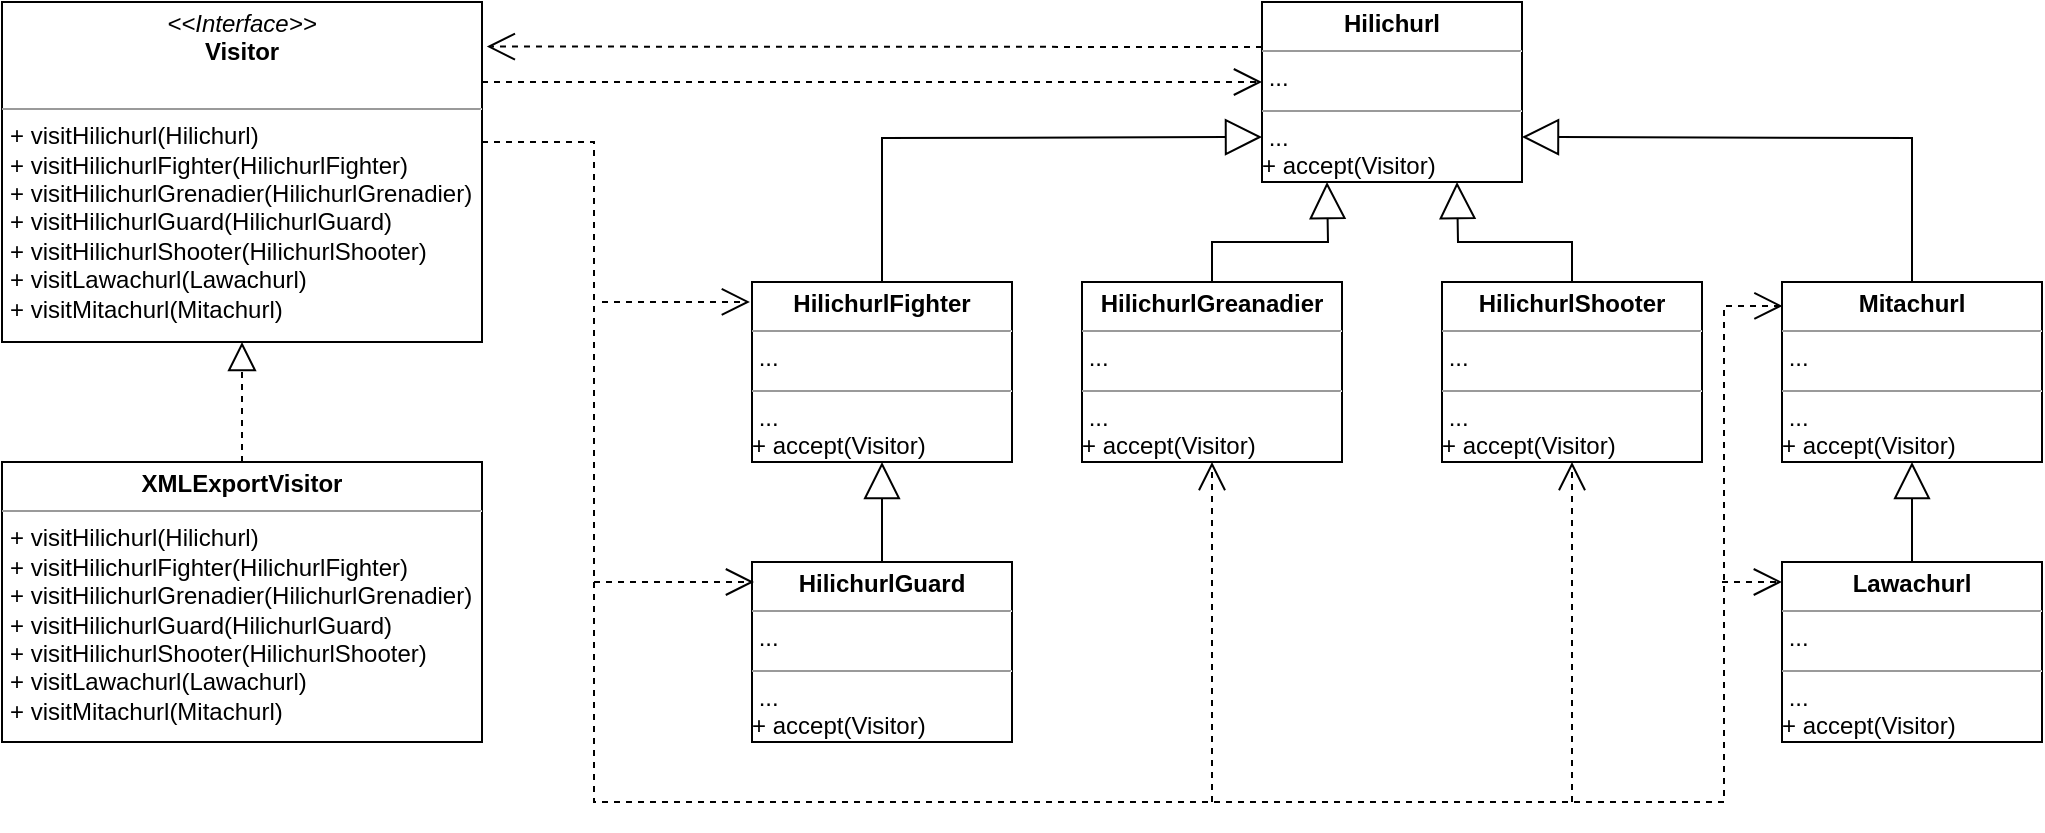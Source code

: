 <mxfile version="20.8.16" type="device"><diagram id="C5RBs43oDa-KdzZeNtuy" name="Page-1"><mxGraphModel dx="1134" dy="796" grid="1" gridSize="10" guides="1" tooltips="1" connect="1" arrows="1" fold="1" page="1" pageScale="1" pageWidth="827" pageHeight="1169" math="0" shadow="0"><root><mxCell id="WIyWlLk6GJQsqaUBKTNV-0"/><mxCell id="WIyWlLk6GJQsqaUBKTNV-1" parent="WIyWlLk6GJQsqaUBKTNV-0"/><mxCell id="vMkFfLCwRcmOgwtHRDi_-2" value="&lt;p style=&quot;margin:0px;margin-top:4px;text-align:center;&quot;&gt;&lt;i&gt;&amp;lt;&amp;lt;Interface&amp;gt;&amp;gt;&lt;/i&gt;&lt;br&gt;&lt;b&gt;Visitor&lt;/b&gt;&lt;/p&gt;&lt;br&gt;&lt;hr size=&quot;1&quot;&gt;&lt;p style=&quot;margin:0px;margin-left:4px;&quot;&gt;+ visitHilichurl(Hilichurl)&lt;br&gt;+ visitHilichurlFighter&lt;span style=&quot;background-color: initial;&quot;&gt;(HilichurlFighter)&lt;/span&gt;&lt;/p&gt;&lt;p style=&quot;margin:0px;margin-left:4px;&quot;&gt;+ visitHilichurlGrenadier(HilichurlGrenadier)&lt;span style=&quot;background-color: initial;&quot;&gt;&lt;br&gt;&lt;/span&gt;&lt;/p&gt;&lt;p style=&quot;margin:0px;margin-left:4px;&quot;&gt;+ visitHilichurlGuard(HilichurlGuard)&lt;/p&gt;&lt;p style=&quot;margin:0px;margin-left:4px;&quot;&gt;+&amp;nbsp;visitHilichurlShooter(HilichurlShooter)&lt;/p&gt;&lt;p style=&quot;margin:0px;margin-left:4px;&quot;&gt;+&amp;nbsp;visitLawachurl(Lawachurl)&lt;/p&gt;&lt;p style=&quot;margin:0px;margin-left:4px;&quot;&gt;+&amp;nbsp;visitMitachurl(Mitachurl)&lt;/p&gt;&lt;p style=&quot;margin:0px;margin-left:4px;&quot;&gt;&lt;br&gt;&lt;/p&gt;" style="verticalAlign=top;align=left;overflow=fill;fontSize=12;fontFamily=Helvetica;html=1;" vertex="1" parent="WIyWlLk6GJQsqaUBKTNV-1"><mxGeometry x="160" y="80" width="240" height="170" as="geometry"/></mxCell><mxCell id="vMkFfLCwRcmOgwtHRDi_-4" value="&lt;p style=&quot;margin:0px;margin-top:4px;text-align:center;&quot;&gt;&lt;b&gt;XMLExportVisitor&lt;/b&gt;&lt;br&gt;&lt;/p&gt;&lt;hr size=&quot;1&quot;&gt;&lt;div style=&quot;height:2px;&quot;&gt;&lt;p style=&quot;border-color: var(--border-color); margin: 0px 0px 0px 4px;&quot;&gt;+ visitHilichurl(Hilichurl)&lt;br style=&quot;border-color: var(--border-color);&quot;&gt;+ visitHilichurlFighter(HilichurlFighter)&lt;/p&gt;&lt;p style=&quot;border-color: var(--border-color); margin: 0px 0px 0px 4px;&quot;&gt;+ visitHilichurlGrenadier(HilichurlGrenadier)&lt;span style=&quot;border-color: var(--border-color); background-color: initial;&quot;&gt;&lt;br style=&quot;border-color: var(--border-color);&quot;&gt;&lt;/span&gt;&lt;/p&gt;&lt;p style=&quot;border-color: var(--border-color); margin: 0px 0px 0px 4px;&quot;&gt;+ visitHilichurlGuard(HilichurlGuard)&lt;/p&gt;&lt;p style=&quot;border-color: var(--border-color); margin: 0px 0px 0px 4px;&quot;&gt;+&amp;nbsp;visitHilichurlShooter(HilichurlShooter)&lt;/p&gt;&lt;p style=&quot;border-color: var(--border-color); margin: 0px 0px 0px 4px;&quot;&gt;+&amp;nbsp;visitLawachurl(Lawachurl)&lt;/p&gt;&lt;p style=&quot;border-color: var(--border-color); margin: 0px 0px 0px 4px;&quot;&gt;+&amp;nbsp;visitMitachurl(Mitachurl)&lt;/p&gt;&lt;/div&gt;" style="verticalAlign=top;align=left;overflow=fill;fontSize=12;fontFamily=Helvetica;html=1;" vertex="1" parent="WIyWlLk6GJQsqaUBKTNV-1"><mxGeometry x="160" y="310" width="240" height="140" as="geometry"/></mxCell><mxCell id="vMkFfLCwRcmOgwtHRDi_-5" value="" style="endArrow=block;dashed=1;endFill=0;endSize=12;html=1;rounded=0;exitX=0.5;exitY=0;exitDx=0;exitDy=0;entryX=0.5;entryY=1;entryDx=0;entryDy=0;" edge="1" parent="WIyWlLk6GJQsqaUBKTNV-1" source="vMkFfLCwRcmOgwtHRDi_-4" target="vMkFfLCwRcmOgwtHRDi_-2"><mxGeometry width="160" relative="1" as="geometry"><mxPoint x="340" y="260" as="sourcePoint"/><mxPoint x="500" y="260" as="targetPoint"/></mxGeometry></mxCell><mxCell id="vMkFfLCwRcmOgwtHRDi_-6" value="&lt;p style=&quot;margin:0px;margin-top:4px;text-align:center;&quot;&gt;&lt;b&gt;Hilichurl&lt;/b&gt;&lt;/p&gt;&lt;hr size=&quot;1&quot;&gt;&amp;nbsp;...&lt;div style=&quot;height:2px;&quot;&gt;&lt;/div&gt;&lt;hr size=&quot;1&quot;&gt;&amp;nbsp;...&lt;br&gt;&lt;div style=&quot;height:2px;&quot;&gt;+ accept(Visitor)&lt;/div&gt;" style="verticalAlign=top;align=left;overflow=fill;fontSize=12;fontFamily=Helvetica;html=1;" vertex="1" parent="WIyWlLk6GJQsqaUBKTNV-1"><mxGeometry x="790" y="80" width="130" height="90" as="geometry"/></mxCell><mxCell id="vMkFfLCwRcmOgwtHRDi_-7" value="" style="endArrow=open;endSize=12;dashed=1;html=1;rounded=0;exitX=0;exitY=0.25;exitDx=0;exitDy=0;entryX=1.01;entryY=0.131;entryDx=0;entryDy=0;entryPerimeter=0;" edge="1" parent="WIyWlLk6GJQsqaUBKTNV-1" source="vMkFfLCwRcmOgwtHRDi_-6" target="vMkFfLCwRcmOgwtHRDi_-2"><mxGeometry y="-50" width="160" relative="1" as="geometry"><mxPoint x="490" y="30" as="sourcePoint"/><mxPoint x="650" y="30" as="targetPoint"/><mxPoint as="offset"/></mxGeometry></mxCell><mxCell id="vMkFfLCwRcmOgwtHRDi_-8" value="" style="endArrow=block;endSize=16;endFill=0;html=1;rounded=0;exitX=0.5;exitY=0;exitDx=0;exitDy=0;entryX=0;entryY=0.75;entryDx=0;entryDy=0;" edge="1" parent="WIyWlLk6GJQsqaUBKTNV-1" source="vMkFfLCwRcmOgwtHRDi_-12" target="vMkFfLCwRcmOgwtHRDi_-6"><mxGeometry x="-0.25" y="-50" width="160" relative="1" as="geometry"><mxPoint x="595" y="190" as="sourcePoint"/><mxPoint x="755" y="190" as="targetPoint"/><Array as="points"><mxPoint x="600" y="148"/></Array><mxPoint as="offset"/></mxGeometry></mxCell><mxCell id="vMkFfLCwRcmOgwtHRDi_-10" value="use" style="text;html=1;align=center;verticalAlign=middle;resizable=0;points=[];autosize=1;strokeColor=none;fillColor=none;" vertex="1" parent="WIyWlLk6GJQsqaUBKTNV-1"><mxGeometry x="590" y="415" width="40" height="30" as="geometry"/></mxCell><mxCell id="vMkFfLCwRcmOgwtHRDi_-12" value="&lt;p style=&quot;margin:0px;margin-top:4px;text-align:center;&quot;&gt;&lt;b&gt;HilichurlFighter&lt;/b&gt;&lt;/p&gt;&lt;hr size=&quot;1&quot;&gt;&amp;nbsp;...&lt;div style=&quot;height:2px;&quot;&gt;&lt;/div&gt;&lt;hr size=&quot;1&quot;&gt;&amp;nbsp;...&lt;br&gt;&lt;div style=&quot;height:2px;&quot;&gt;+ accept(Visitor)&lt;/div&gt;" style="verticalAlign=top;align=left;overflow=fill;fontSize=12;fontFamily=Helvetica;html=1;" vertex="1" parent="WIyWlLk6GJQsqaUBKTNV-1"><mxGeometry x="535" y="220" width="130" height="90" as="geometry"/></mxCell><mxCell id="vMkFfLCwRcmOgwtHRDi_-13" value="&lt;p style=&quot;margin:0px;margin-top:4px;text-align:center;&quot;&gt;&lt;b&gt;HilichurlGreanadier&lt;/b&gt;&lt;/p&gt;&lt;hr size=&quot;1&quot;&gt;&amp;nbsp;...&lt;div style=&quot;height:2px;&quot;&gt;&lt;/div&gt;&lt;hr size=&quot;1&quot;&gt;&amp;nbsp;...&lt;br&gt;&lt;div style=&quot;height:2px;&quot;&gt;+ accept(Visitor)&lt;/div&gt;" style="verticalAlign=top;align=left;overflow=fill;fontSize=12;fontFamily=Helvetica;html=1;" vertex="1" parent="WIyWlLk6GJQsqaUBKTNV-1"><mxGeometry x="700" y="220" width="130" height="90" as="geometry"/></mxCell><mxCell id="vMkFfLCwRcmOgwtHRDi_-14" value="&lt;p style=&quot;margin:0px;margin-top:4px;text-align:center;&quot;&gt;&lt;b&gt;HilichurlShooter&lt;/b&gt;&lt;/p&gt;&lt;hr size=&quot;1&quot;&gt;&amp;nbsp;...&lt;div style=&quot;height:2px;&quot;&gt;&lt;/div&gt;&lt;hr size=&quot;1&quot;&gt;&amp;nbsp;...&lt;br&gt;&lt;div style=&quot;height:2px;&quot;&gt;+ accept(Visitor)&lt;/div&gt;" style="verticalAlign=top;align=left;overflow=fill;fontSize=12;fontFamily=Helvetica;html=1;" vertex="1" parent="WIyWlLk6GJQsqaUBKTNV-1"><mxGeometry x="880" y="220" width="130" height="90" as="geometry"/></mxCell><mxCell id="vMkFfLCwRcmOgwtHRDi_-15" value="&lt;p style=&quot;margin:0px;margin-top:4px;text-align:center;&quot;&gt;&lt;b&gt;Mitachurl&lt;/b&gt;&lt;/p&gt;&lt;hr size=&quot;1&quot;&gt;&amp;nbsp;...&lt;div style=&quot;height:2px;&quot;&gt;&lt;/div&gt;&lt;hr size=&quot;1&quot;&gt;&amp;nbsp;...&lt;br&gt;&lt;div style=&quot;height:2px;&quot;&gt;+ accept(Visitor)&lt;/div&gt;" style="verticalAlign=top;align=left;overflow=fill;fontSize=12;fontFamily=Helvetica;html=1;" vertex="1" parent="WIyWlLk6GJQsqaUBKTNV-1"><mxGeometry x="1050" y="220" width="130" height="90" as="geometry"/></mxCell><mxCell id="vMkFfLCwRcmOgwtHRDi_-16" value="&lt;p style=&quot;margin:0px;margin-top:4px;text-align:center;&quot;&gt;&lt;b&gt;HilichurlGuard&lt;/b&gt;&lt;/p&gt;&lt;hr size=&quot;1&quot;&gt;&amp;nbsp;...&lt;div style=&quot;height:2px;&quot;&gt;&lt;/div&gt;&lt;hr size=&quot;1&quot;&gt;&amp;nbsp;...&lt;br&gt;&lt;div style=&quot;height:2px;&quot;&gt;+ accept(Visitor)&lt;/div&gt;" style="verticalAlign=top;align=left;overflow=fill;fontSize=12;fontFamily=Helvetica;html=1;" vertex="1" parent="WIyWlLk6GJQsqaUBKTNV-1"><mxGeometry x="535" y="360" width="130" height="90" as="geometry"/></mxCell><mxCell id="vMkFfLCwRcmOgwtHRDi_-17" value="&lt;p style=&quot;margin:0px;margin-top:4px;text-align:center;&quot;&gt;&lt;b&gt;Lawachurl&lt;/b&gt;&lt;/p&gt;&lt;hr size=&quot;1&quot;&gt;&amp;nbsp;...&lt;div style=&quot;height:2px;&quot;&gt;&lt;/div&gt;&lt;hr size=&quot;1&quot;&gt;&amp;nbsp;...&lt;br&gt;&lt;div style=&quot;height:2px;&quot;&gt;+ accept(Visitor)&lt;/div&gt;" style="verticalAlign=top;align=left;overflow=fill;fontSize=12;fontFamily=Helvetica;html=1;" vertex="1" parent="WIyWlLk6GJQsqaUBKTNV-1"><mxGeometry x="1050" y="360" width="130" height="90" as="geometry"/></mxCell><mxCell id="vMkFfLCwRcmOgwtHRDi_-18" value="" style="endArrow=block;endSize=16;endFill=0;html=1;rounded=0;exitX=0.5;exitY=0;exitDx=0;exitDy=0;entryX=0.25;entryY=1;entryDx=0;entryDy=0;" edge="1" parent="WIyWlLk6GJQsqaUBKTNV-1" source="vMkFfLCwRcmOgwtHRDi_-13" target="vMkFfLCwRcmOgwtHRDi_-6"><mxGeometry x="-0.25" y="-50" width="160" relative="1" as="geometry"><mxPoint x="770" y="190" as="sourcePoint"/><mxPoint x="930" y="190" as="targetPoint"/><mxPoint as="offset"/><Array as="points"><mxPoint x="765" y="200"/><mxPoint x="823" y="200"/></Array></mxGeometry></mxCell><mxCell id="vMkFfLCwRcmOgwtHRDi_-19" value="" style="endArrow=block;endSize=16;endFill=0;html=1;rounded=0;exitX=0.5;exitY=0;exitDx=0;exitDy=0;entryX=0.5;entryY=1;entryDx=0;entryDy=0;" edge="1" parent="WIyWlLk6GJQsqaUBKTNV-1" source="vMkFfLCwRcmOgwtHRDi_-16" target="vMkFfLCwRcmOgwtHRDi_-12"><mxGeometry x="-0.25" y="-50" width="160" relative="1" as="geometry"><mxPoint x="860" y="450" as="sourcePoint"/><mxPoint x="1020" y="450" as="targetPoint"/><mxPoint as="offset"/></mxGeometry></mxCell><mxCell id="vMkFfLCwRcmOgwtHRDi_-20" value="" style="endArrow=block;endSize=16;endFill=0;html=1;rounded=0;exitX=0.5;exitY=0;exitDx=0;exitDy=0;entryX=0.75;entryY=1;entryDx=0;entryDy=0;" edge="1" parent="WIyWlLk6GJQsqaUBKTNV-1" source="vMkFfLCwRcmOgwtHRDi_-14" target="vMkFfLCwRcmOgwtHRDi_-6"><mxGeometry x="-0.25" y="-50" width="160" relative="1" as="geometry"><mxPoint x="870" y="460" as="sourcePoint"/><mxPoint x="1030" y="460" as="targetPoint"/><mxPoint as="offset"/><Array as="points"><mxPoint x="945" y="200"/><mxPoint x="888" y="200"/></Array></mxGeometry></mxCell><mxCell id="vMkFfLCwRcmOgwtHRDi_-21" value="" style="endArrow=block;endSize=16;endFill=0;html=1;rounded=0;exitX=0.5;exitY=0;exitDx=0;exitDy=0;entryX=1;entryY=0.75;entryDx=0;entryDy=0;" edge="1" parent="WIyWlLk6GJQsqaUBKTNV-1" source="vMkFfLCwRcmOgwtHRDi_-15" target="vMkFfLCwRcmOgwtHRDi_-6"><mxGeometry x="-0.25" y="-50" width="160" relative="1" as="geometry"><mxPoint x="880" y="470" as="sourcePoint"/><mxPoint x="1040" y="470" as="targetPoint"/><mxPoint as="offset"/><Array as="points"><mxPoint x="1115" y="148"/></Array></mxGeometry></mxCell><mxCell id="vMkFfLCwRcmOgwtHRDi_-22" value="" style="endArrow=block;endSize=16;endFill=0;html=1;rounded=0;exitX=0.5;exitY=0;exitDx=0;exitDy=0;entryX=0.5;entryY=1;entryDx=0;entryDy=0;" edge="1" parent="WIyWlLk6GJQsqaUBKTNV-1" source="vMkFfLCwRcmOgwtHRDi_-17" target="vMkFfLCwRcmOgwtHRDi_-15"><mxGeometry x="-0.25" y="-50" width="160" relative="1" as="geometry"><mxPoint x="890" y="480" as="sourcePoint"/><mxPoint x="1050" y="480" as="targetPoint"/><mxPoint as="offset"/></mxGeometry></mxCell><mxCell id="vMkFfLCwRcmOgwtHRDi_-23" value="" style="endArrow=open;endSize=12;dashed=1;html=1;rounded=0;" edge="1" parent="WIyWlLk6GJQsqaUBKTNV-1"><mxGeometry y="-50" width="160" relative="1" as="geometry"><mxPoint x="400" y="120" as="sourcePoint"/><mxPoint x="790" y="120" as="targetPoint"/><mxPoint as="offset"/></mxGeometry></mxCell><mxCell id="vMkFfLCwRcmOgwtHRDi_-24" value="" style="endArrow=open;endSize=12;dashed=1;html=1;rounded=0;" edge="1" parent="WIyWlLk6GJQsqaUBKTNV-1"><mxGeometry y="-50" width="160" relative="1" as="geometry"><mxPoint x="400" y="150" as="sourcePoint"/><mxPoint x="536" y="370" as="targetPoint"/><mxPoint as="offset"/><Array as="points"><mxPoint x="456" y="150"/><mxPoint x="456" y="370"/></Array></mxGeometry></mxCell><mxCell id="vMkFfLCwRcmOgwtHRDi_-25" value="" style="endArrow=open;endSize=12;dashed=1;html=1;rounded=0;entryX=-0.008;entryY=0.111;entryDx=0;entryDy=0;entryPerimeter=0;" edge="1" parent="WIyWlLk6GJQsqaUBKTNV-1" target="vMkFfLCwRcmOgwtHRDi_-12"><mxGeometry width="160" relative="1" as="geometry"><mxPoint x="460" y="230" as="sourcePoint"/><mxPoint x="535" y="490" as="targetPoint"/></mxGeometry></mxCell><mxCell id="vMkFfLCwRcmOgwtHRDi_-26" value="" style="endArrow=open;endSize=12;dashed=1;html=1;rounded=0;entryX=0.002;entryY=0.133;entryDx=0;entryDy=0;entryPerimeter=0;" edge="1" parent="WIyWlLk6GJQsqaUBKTNV-1" target="vMkFfLCwRcmOgwtHRDi_-15"><mxGeometry width="160" relative="1" as="geometry"><mxPoint x="456" y="370" as="sourcePoint"/><mxPoint x="1046.32" y="232.33" as="targetPoint"/><Array as="points"><mxPoint x="456" y="480"/><mxPoint x="1021" y="480"/><mxPoint x="1021" y="232"/></Array></mxGeometry></mxCell><mxCell id="vMkFfLCwRcmOgwtHRDi_-27" value="" style="endArrow=open;endSize=12;dashed=1;html=1;rounded=0;entryX=0.5;entryY=1;entryDx=0;entryDy=0;" edge="1" parent="WIyWlLk6GJQsqaUBKTNV-1" target="vMkFfLCwRcmOgwtHRDi_-13"><mxGeometry width="160" relative="1" as="geometry"><mxPoint x="765" y="480" as="sourcePoint"/><mxPoint x="576" y="705" as="targetPoint"/></mxGeometry></mxCell><mxCell id="vMkFfLCwRcmOgwtHRDi_-28" value="" style="endArrow=open;endSize=12;dashed=1;html=1;rounded=0;entryX=0.5;entryY=1;entryDx=0;entryDy=0;" edge="1" parent="WIyWlLk6GJQsqaUBKTNV-1" target="vMkFfLCwRcmOgwtHRDi_-14"><mxGeometry width="160" relative="1" as="geometry"><mxPoint x="945" y="480" as="sourcePoint"/><mxPoint x="586" y="715" as="targetPoint"/></mxGeometry></mxCell><mxCell id="vMkFfLCwRcmOgwtHRDi_-29" value="" style="endArrow=open;endSize=12;dashed=1;html=1;rounded=0;entryX=0.015;entryY=0.111;entryDx=0;entryDy=0;entryPerimeter=0;" edge="1" parent="WIyWlLk6GJQsqaUBKTNV-1"><mxGeometry width="160" relative="1" as="geometry"><mxPoint x="1020" y="370" as="sourcePoint"/><mxPoint x="1049.95" y="369.99" as="targetPoint"/></mxGeometry></mxCell></root></mxGraphModel></diagram></mxfile>